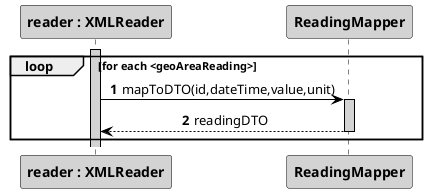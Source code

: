 @startuml
skinparam sequenceMessageAlign center
skinparam sequence {
	ArrowColor Black
	ActorBorderColor DarkBlue
	LifeLineBorderColor black
	LifeLineBackgroundColor LightGrey

	ParticipantBorderColor Black
	ParticipantBackgroundColor LightGrey
	ParticipantFontStyle Bold

	ActorBackgroundColor DimGrey
	ActorFontColor DeepSkyBlue
	ActorFontStyle Bold
	ActorFontSize 17
	ActorFontName Aapex
}
autonumber
loop for each <geoAreaReading>
activate "reader : XMLReader"
"reader : XMLReader" -> "ReadingMapper": mapToDTO(id,dateTime,value,unit)
activate "ReadingMapper"
"ReadingMapper" --> "reader : XMLReader" : readingDTO
deactivate "ReadingMapper"

end
@enduml